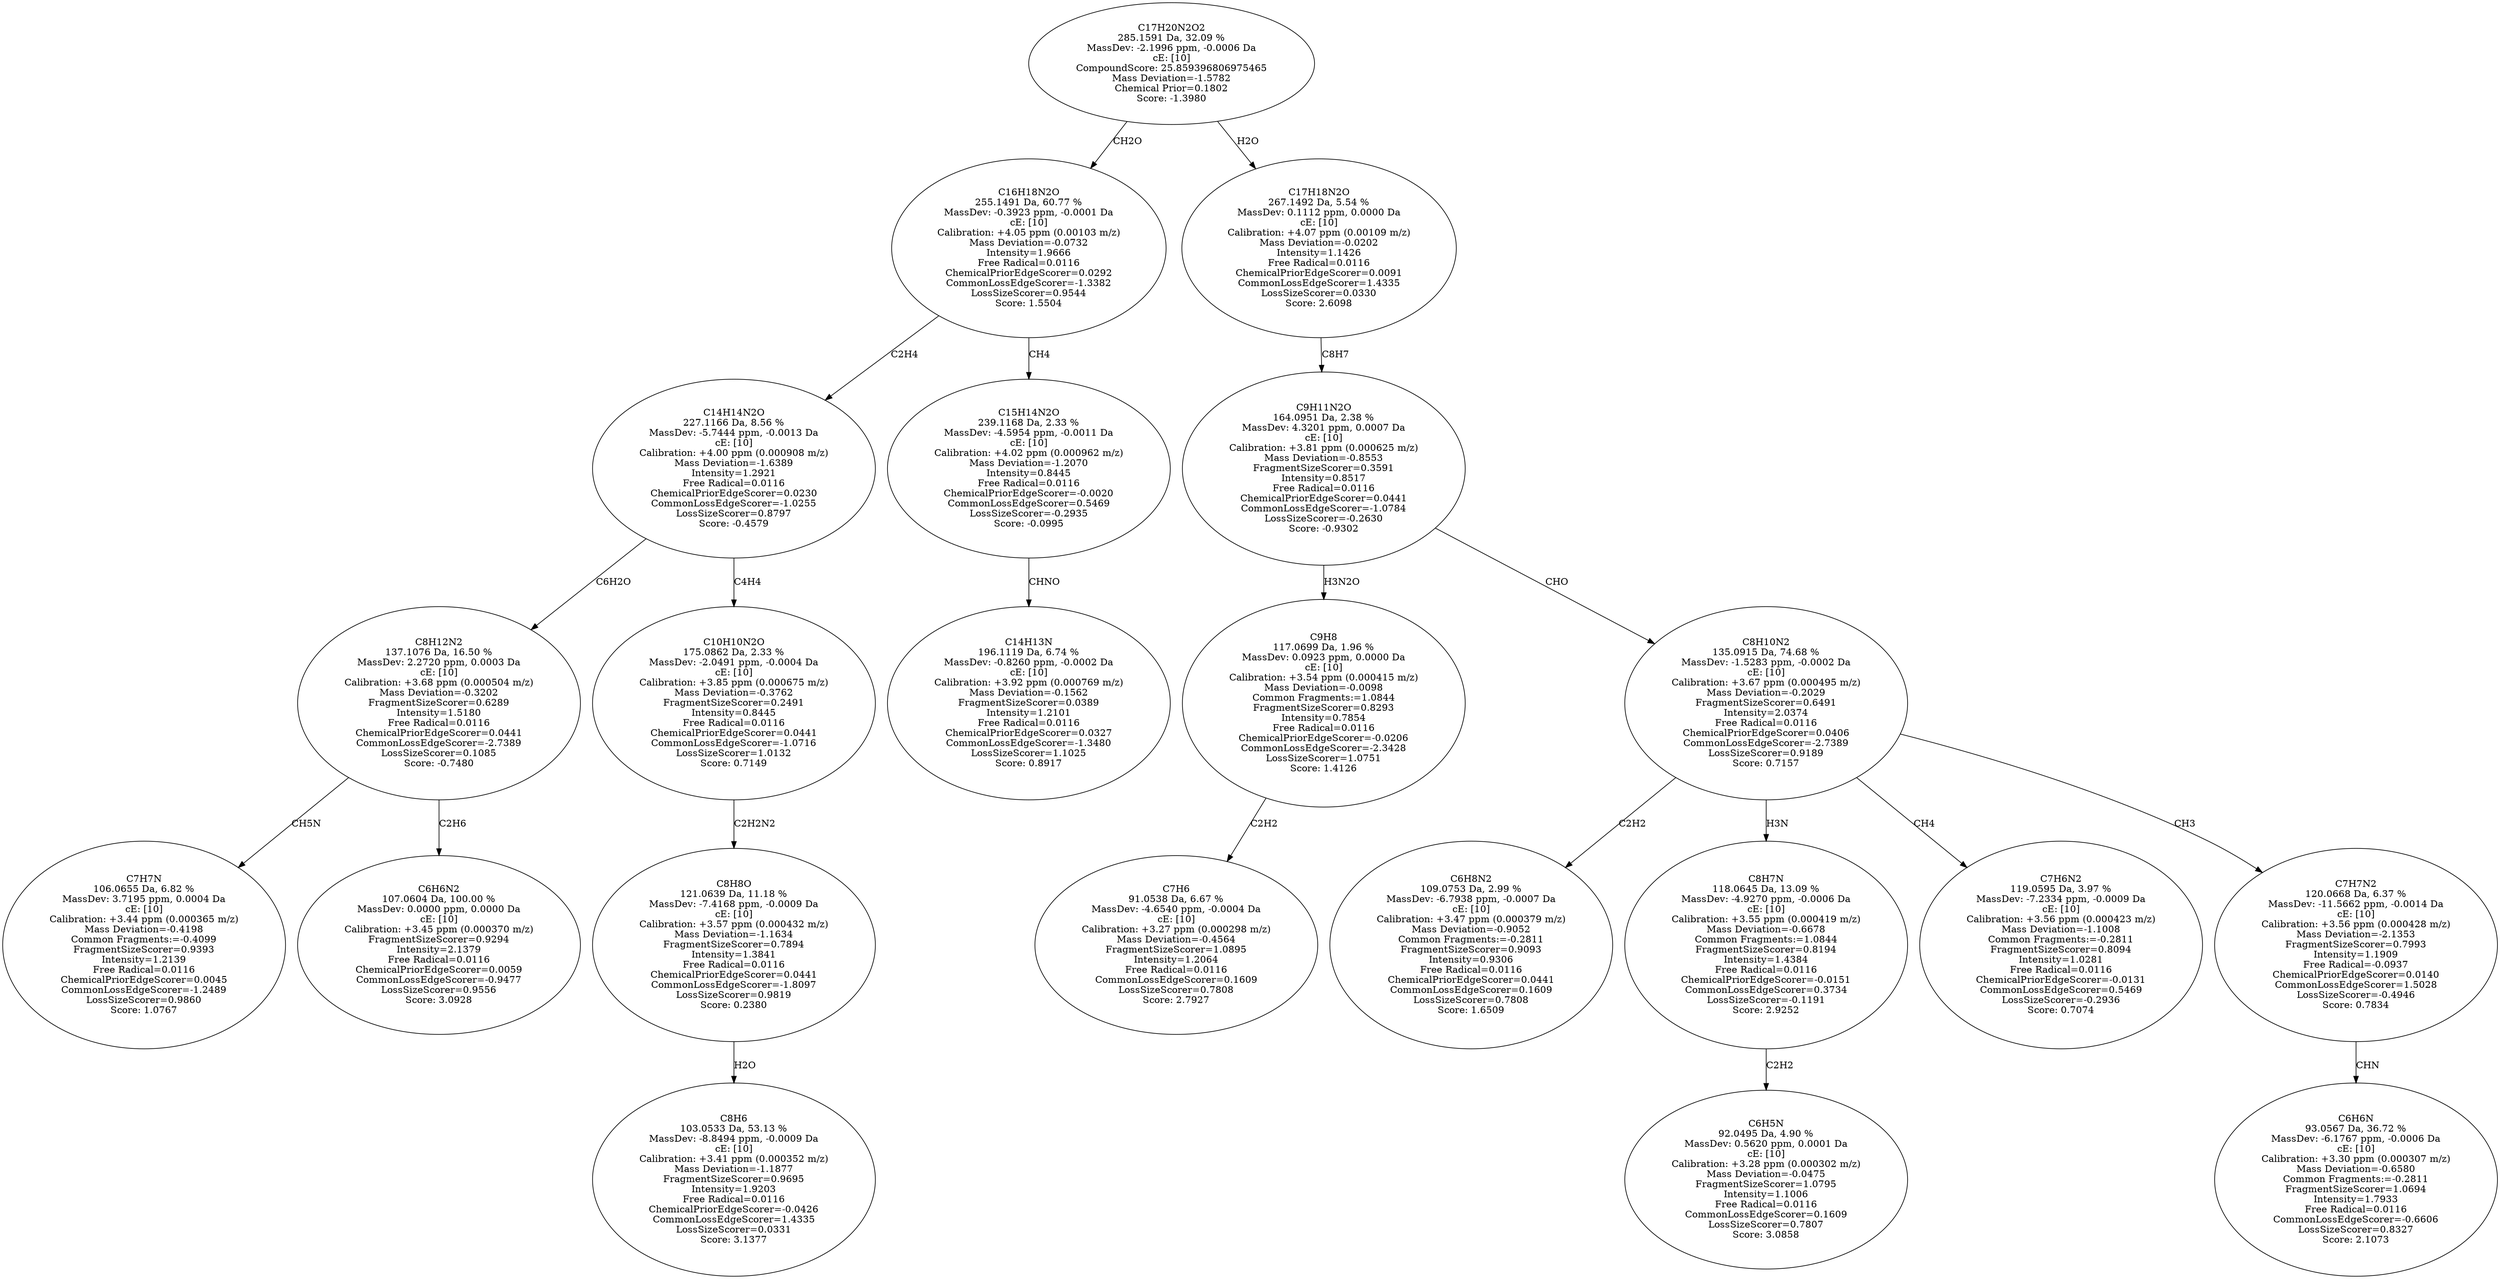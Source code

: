 strict digraph {
v1 [label="C7H7N\n106.0655 Da, 6.82 %\nMassDev: 3.7195 ppm, 0.0004 Da\ncE: [10]\nCalibration: +3.44 ppm (0.000365 m/z)\nMass Deviation=-0.4198\nCommon Fragments:=-0.4099\nFragmentSizeScorer=0.9393\nIntensity=1.2139\nFree Radical=0.0116\nChemicalPriorEdgeScorer=0.0045\nCommonLossEdgeScorer=-1.2489\nLossSizeScorer=0.9860\nScore: 1.0767"];
v2 [label="C6H6N2\n107.0604 Da, 100.00 %\nMassDev: 0.0000 ppm, 0.0000 Da\ncE: [10]\nCalibration: +3.45 ppm (0.000370 m/z)\nFragmentSizeScorer=0.9294\nIntensity=2.1379\nFree Radical=0.0116\nChemicalPriorEdgeScorer=0.0059\nCommonLossEdgeScorer=-0.9477\nLossSizeScorer=0.9556\nScore: 3.0928"];
v3 [label="C8H12N2\n137.1076 Da, 16.50 %\nMassDev: 2.2720 ppm, 0.0003 Da\ncE: [10]\nCalibration: +3.68 ppm (0.000504 m/z)\nMass Deviation=-0.3202\nFragmentSizeScorer=0.6289\nIntensity=1.5180\nFree Radical=0.0116\nChemicalPriorEdgeScorer=0.0441\nCommonLossEdgeScorer=-2.7389\nLossSizeScorer=0.1085\nScore: -0.7480"];
v4 [label="C8H6\n103.0533 Da, 53.13 %\nMassDev: -8.8494 ppm, -0.0009 Da\ncE: [10]\nCalibration: +3.41 ppm (0.000352 m/z)\nMass Deviation=-1.1877\nFragmentSizeScorer=0.9695\nIntensity=1.9203\nFree Radical=0.0116\nChemicalPriorEdgeScorer=-0.0426\nCommonLossEdgeScorer=1.4335\nLossSizeScorer=0.0331\nScore: 3.1377"];
v5 [label="C8H8O\n121.0639 Da, 11.18 %\nMassDev: -7.4168 ppm, -0.0009 Da\ncE: [10]\nCalibration: +3.57 ppm (0.000432 m/z)\nMass Deviation=-1.1634\nFragmentSizeScorer=0.7894\nIntensity=1.3841\nFree Radical=0.0116\nChemicalPriorEdgeScorer=0.0441\nCommonLossEdgeScorer=-1.8097\nLossSizeScorer=0.9819\nScore: 0.2380"];
v6 [label="C10H10N2O\n175.0862 Da, 2.33 %\nMassDev: -2.0491 ppm, -0.0004 Da\ncE: [10]\nCalibration: +3.85 ppm (0.000675 m/z)\nMass Deviation=-0.3762\nFragmentSizeScorer=0.2491\nIntensity=0.8445\nFree Radical=0.0116\nChemicalPriorEdgeScorer=0.0441\nCommonLossEdgeScorer=-1.0716\nLossSizeScorer=1.0132\nScore: 0.7149"];
v7 [label="C14H14N2O\n227.1166 Da, 8.56 %\nMassDev: -5.7444 ppm, -0.0013 Da\ncE: [10]\nCalibration: +4.00 ppm (0.000908 m/z)\nMass Deviation=-1.6389\nIntensity=1.2921\nFree Radical=0.0116\nChemicalPriorEdgeScorer=0.0230\nCommonLossEdgeScorer=-1.0255\nLossSizeScorer=0.8797\nScore: -0.4579"];
v8 [label="C14H13N\n196.1119 Da, 6.74 %\nMassDev: -0.8260 ppm, -0.0002 Da\ncE: [10]\nCalibration: +3.92 ppm (0.000769 m/z)\nMass Deviation=-0.1562\nFragmentSizeScorer=0.0389\nIntensity=1.2101\nFree Radical=0.0116\nChemicalPriorEdgeScorer=0.0327\nCommonLossEdgeScorer=-1.3480\nLossSizeScorer=1.1025\nScore: 0.8917"];
v9 [label="C15H14N2O\n239.1168 Da, 2.33 %\nMassDev: -4.5954 ppm, -0.0011 Da\ncE: [10]\nCalibration: +4.02 ppm (0.000962 m/z)\nMass Deviation=-1.2070\nIntensity=0.8445\nFree Radical=0.0116\nChemicalPriorEdgeScorer=-0.0020\nCommonLossEdgeScorer=0.5469\nLossSizeScorer=-0.2935\nScore: -0.0995"];
v10 [label="C16H18N2O\n255.1491 Da, 60.77 %\nMassDev: -0.3923 ppm, -0.0001 Da\ncE: [10]\nCalibration: +4.05 ppm (0.00103 m/z)\nMass Deviation=-0.0732\nIntensity=1.9666\nFree Radical=0.0116\nChemicalPriorEdgeScorer=0.0292\nCommonLossEdgeScorer=-1.3382\nLossSizeScorer=0.9544\nScore: 1.5504"];
v11 [label="C7H6\n91.0538 Da, 6.67 %\nMassDev: -4.6540 ppm, -0.0004 Da\ncE: [10]\nCalibration: +3.27 ppm (0.000298 m/z)\nMass Deviation=-0.4564\nFragmentSizeScorer=1.0895\nIntensity=1.2064\nFree Radical=0.0116\nCommonLossEdgeScorer=0.1609\nLossSizeScorer=0.7808\nScore: 2.7927"];
v12 [label="C9H8\n117.0699 Da, 1.96 %\nMassDev: 0.0923 ppm, 0.0000 Da\ncE: [10]\nCalibration: +3.54 ppm (0.000415 m/z)\nMass Deviation=-0.0098\nCommon Fragments:=1.0844\nFragmentSizeScorer=0.8293\nIntensity=0.7854\nFree Radical=0.0116\nChemicalPriorEdgeScorer=-0.0206\nCommonLossEdgeScorer=-2.3428\nLossSizeScorer=1.0751\nScore: 1.4126"];
v13 [label="C6H8N2\n109.0753 Da, 2.99 %\nMassDev: -6.7938 ppm, -0.0007 Da\ncE: [10]\nCalibration: +3.47 ppm (0.000379 m/z)\nMass Deviation=-0.9052\nCommon Fragments:=-0.2811\nFragmentSizeScorer=0.9093\nIntensity=0.9306\nFree Radical=0.0116\nChemicalPriorEdgeScorer=0.0441\nCommonLossEdgeScorer=0.1609\nLossSizeScorer=0.7808\nScore: 1.6509"];
v14 [label="C6H5N\n92.0495 Da, 4.90 %\nMassDev: 0.5620 ppm, 0.0001 Da\ncE: [10]\nCalibration: +3.28 ppm (0.000302 m/z)\nMass Deviation=-0.0475\nFragmentSizeScorer=1.0795\nIntensity=1.1006\nFree Radical=0.0116\nCommonLossEdgeScorer=0.1609\nLossSizeScorer=0.7807\nScore: 3.0858"];
v15 [label="C8H7N\n118.0645 Da, 13.09 %\nMassDev: -4.9270 ppm, -0.0006 Da\ncE: [10]\nCalibration: +3.55 ppm (0.000419 m/z)\nMass Deviation=-0.6678\nCommon Fragments:=1.0844\nFragmentSizeScorer=0.8194\nIntensity=1.4384\nFree Radical=0.0116\nChemicalPriorEdgeScorer=-0.0151\nCommonLossEdgeScorer=0.3734\nLossSizeScorer=-0.1191\nScore: 2.9252"];
v16 [label="C7H6N2\n119.0595 Da, 3.97 %\nMassDev: -7.2334 ppm, -0.0009 Da\ncE: [10]\nCalibration: +3.56 ppm (0.000423 m/z)\nMass Deviation=-1.1008\nCommon Fragments:=-0.2811\nFragmentSizeScorer=0.8094\nIntensity=1.0281\nFree Radical=0.0116\nChemicalPriorEdgeScorer=-0.0131\nCommonLossEdgeScorer=0.5469\nLossSizeScorer=-0.2936\nScore: 0.7074"];
v17 [label="C6H6N\n93.0567 Da, 36.72 %\nMassDev: -6.1767 ppm, -0.0006 Da\ncE: [10]\nCalibration: +3.30 ppm (0.000307 m/z)\nMass Deviation=-0.6580\nCommon Fragments:=-0.2811\nFragmentSizeScorer=1.0694\nIntensity=1.7933\nFree Radical=0.0116\nCommonLossEdgeScorer=-0.6606\nLossSizeScorer=0.8327\nScore: 2.1073"];
v18 [label="C7H7N2\n120.0668 Da, 6.37 %\nMassDev: -11.5662 ppm, -0.0014 Da\ncE: [10]\nCalibration: +3.56 ppm (0.000428 m/z)\nMass Deviation=-2.1353\nFragmentSizeScorer=0.7993\nIntensity=1.1909\nFree Radical=-0.0937\nChemicalPriorEdgeScorer=0.0140\nCommonLossEdgeScorer=1.5028\nLossSizeScorer=-0.4946\nScore: 0.7834"];
v19 [label="C8H10N2\n135.0915 Da, 74.68 %\nMassDev: -1.5283 ppm, -0.0002 Da\ncE: [10]\nCalibration: +3.67 ppm (0.000495 m/z)\nMass Deviation=-0.2029\nFragmentSizeScorer=0.6491\nIntensity=2.0374\nFree Radical=0.0116\nChemicalPriorEdgeScorer=0.0406\nCommonLossEdgeScorer=-2.7389\nLossSizeScorer=0.9189\nScore: 0.7157"];
v20 [label="C9H11N2O\n164.0951 Da, 2.38 %\nMassDev: 4.3201 ppm, 0.0007 Da\ncE: [10]\nCalibration: +3.81 ppm (0.000625 m/z)\nMass Deviation=-0.8553\nFragmentSizeScorer=0.3591\nIntensity=0.8517\nFree Radical=0.0116\nChemicalPriorEdgeScorer=0.0441\nCommonLossEdgeScorer=-1.0784\nLossSizeScorer=-0.2630\nScore: -0.9302"];
v21 [label="C17H18N2O\n267.1492 Da, 5.54 %\nMassDev: 0.1112 ppm, 0.0000 Da\ncE: [10]\nCalibration: +4.07 ppm (0.00109 m/z)\nMass Deviation=-0.0202\nIntensity=1.1426\nFree Radical=0.0116\nChemicalPriorEdgeScorer=0.0091\nCommonLossEdgeScorer=1.4335\nLossSizeScorer=0.0330\nScore: 2.6098"];
v22 [label="C17H20N2O2\n285.1591 Da, 32.09 %\nMassDev: -2.1996 ppm, -0.0006 Da\ncE: [10]\nCompoundScore: 25.859396806975465\nMass Deviation=-1.5782\nChemical Prior=0.1802\nScore: -1.3980"];
v3 -> v1 [label="CH5N"];
v3 -> v2 [label="C2H6"];
v7 -> v3 [label="C6H2O"];
v5 -> v4 [label="H2O"];
v6 -> v5 [label="C2H2N2"];
v7 -> v6 [label="C4H4"];
v10 -> v7 [label="C2H4"];
v9 -> v8 [label="CHNO"];
v10 -> v9 [label="CH4"];
v22 -> v10 [label="CH2O"];
v12 -> v11 [label="C2H2"];
v20 -> v12 [label="H3N2O"];
v19 -> v13 [label="C2H2"];
v15 -> v14 [label="C2H2"];
v19 -> v15 [label="H3N"];
v19 -> v16 [label="CH4"];
v18 -> v17 [label="CHN"];
v19 -> v18 [label="CH3"];
v20 -> v19 [label="CHO"];
v21 -> v20 [label="C8H7"];
v22 -> v21 [label="H2O"];
}